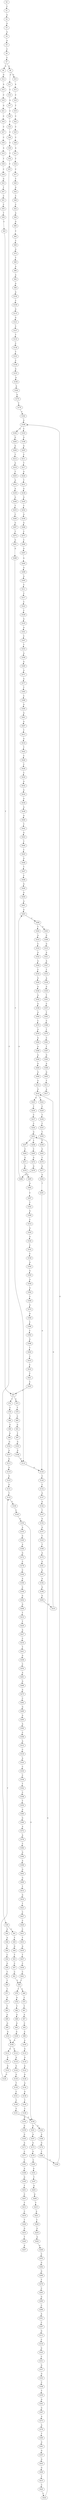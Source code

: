 strict digraph  {
	S0 -> S1 [ label = C ];
	S1 -> S2 [ label = A ];
	S2 -> S3 [ label = G ];
	S3 -> S4 [ label = A ];
	S4 -> S5 [ label = A ];
	S5 -> S6 [ label = C ];
	S6 -> S7 [ label = C ];
	S7 -> S8 [ label = A ];
	S7 -> S9 [ label = G ];
	S8 -> S10 [ label = G ];
	S8 -> S11 [ label = C ];
	S9 -> S12 [ label = G ];
	S10 -> S13 [ label = A ];
	S11 -> S14 [ label = C ];
	S12 -> S15 [ label = A ];
	S13 -> S16 [ label = C ];
	S14 -> S17 [ label = A ];
	S15 -> S18 [ label = C ];
	S16 -> S19 [ label = T ];
	S17 -> S20 [ label = C ];
	S18 -> S21 [ label = G ];
	S19 -> S22 [ label = C ];
	S20 -> S23 [ label = C ];
	S21 -> S24 [ label = C ];
	S22 -> S25 [ label = C ];
	S23 -> S26 [ label = C ];
	S24 -> S27 [ label = C ];
	S25 -> S28 [ label = C ];
	S26 -> S29 [ label = C ];
	S27 -> S30 [ label = C ];
	S28 -> S31 [ label = A ];
	S29 -> S32 [ label = T ];
	S30 -> S33 [ label = A ];
	S31 -> S34 [ label = T ];
	S32 -> S35 [ label = T ];
	S33 -> S36 [ label = T ];
	S34 -> S37 [ label = C ];
	S35 -> S38 [ label = C ];
	S36 -> S39 [ label = C ];
	S37 -> S40 [ label = T ];
	S38 -> S41 [ label = C ];
	S38 -> S42 [ label = G ];
	S39 -> S43 [ label = G ];
	S40 -> S44 [ label = G ];
	S41 -> S45 [ label = T ];
	S42 -> S46 [ label = A ];
	S43 -> S47 [ label = T ];
	S44 -> S48 [ label = C ];
	S45 -> S49 [ label = G ];
	S46 -> S50 [ label = T ];
	S47 -> S51 [ label = C ];
	S48 -> S52 [ label = C ];
	S49 -> S53 [ label = T ];
	S50 -> S54 [ label = C ];
	S51 -> S55 [ label = C ];
	S52 -> S56 [ label = A ];
	S53 -> S57 [ label = C ];
	S54 -> S58 [ label = G ];
	S55 -> S59 [ label = T ];
	S56 -> S60 [ label = G ];
	S57 -> S61 [ label = C ];
	S58 -> S62 [ label = T ];
	S59 -> S63 [ label = C ];
	S60 -> S64 [ label = T ];
	S61 -> S65 [ label = T ];
	S62 -> S66 [ label = T ];
	S63 -> S67 [ label = T ];
	S64 -> S68 [ label = C ];
	S65 -> S69 [ label = A ];
	S65 -> S70 [ label = T ];
	S66 -> S71 [ label = T ];
	S67 -> S72 [ label = T ];
	S67 -> S73 [ label = G ];
	S68 -> S74 [ label = G ];
	S69 -> S75 [ label = C ];
	S70 -> S76 [ label = G ];
	S71 -> S77 [ label = G ];
	S72 -> S78 [ label = C ];
	S73 -> S79 [ label = T ];
	S74 -> S80 [ label = T ];
	S75 -> S81 [ label = T ];
	S76 -> S82 [ label = T ];
	S77 -> S83 [ label = T ];
	S78 -> S84 [ label = T ];
	S79 -> S85 [ label = C ];
	S80 -> S86 [ label = A ];
	S81 -> S87 [ label = A ];
	S82 -> S88 [ label = A ];
	S83 -> S89 [ label = A ];
	S84 -> S90 [ label = C ];
	S85 -> S91 [ label = G ];
	S86 -> S92 [ label = A ];
	S87 -> S93 [ label = C ];
	S88 -> S94 [ label = G ];
	S89 -> S95 [ label = G ];
	S90 -> S96 [ label = G ];
	S91 -> S97 [ label = T ];
	S92 -> S98 [ label = G ];
	S93 -> S99 [ label = C ];
	S94 -> S100 [ label = G ];
	S95 -> S101 [ label = G ];
	S96 -> S102 [ label = G ];
	S97 -> S103 [ label = G ];
	S98 -> S104 [ label = A ];
	S99 -> S105 [ label = A ];
	S100 -> S106 [ label = A ];
	S101 -> S106 [ label = A ];
	S102 -> S107 [ label = A ];
	S103 -> S108 [ label = G ];
	S104 -> S109 [ label = C ];
	S105 -> S110 [ label = G ];
	S106 -> S111 [ label = G ];
	S106 -> S112 [ label = A ];
	S107 -> S113 [ label = G ];
	S108 -> S114 [ label = T ];
	S109 -> S115 [ label = G ];
	S110 -> S116 [ label = G ];
	S111 -> S117 [ label = A ];
	S112 -> S118 [ label = A ];
	S113 -> S119 [ label = A ];
	S114 -> S120 [ label = A ];
	S115 -> S121 [ label = G ];
	S116 -> S122 [ label = A ];
	S117 -> S123 [ label = G ];
	S118 -> S124 [ label = G ];
	S119 -> S125 [ label = G ];
	S120 -> S126 [ label = C ];
	S121 -> S127 [ label = C ];
	S122 -> S128 [ label = G ];
	S123 -> S129 [ label = G ];
	S124 -> S130 [ label = G ];
	S125 -> S131 [ label = G ];
	S126 -> S132 [ label = C ];
	S127 -> S133 [ label = T ];
	S128 -> S134 [ label = A ];
	S129 -> S135 [ label = T ];
	S130 -> S136 [ label = T ];
	S131 -> S135 [ label = T ];
	S132 -> S137 [ label = G ];
	S133 -> S138 [ label = C ];
	S134 -> S139 [ label = G ];
	S135 -> S140 [ label = C ];
	S136 -> S141 [ label = C ];
	S137 -> S142 [ label = G ];
	S138 -> S143 [ label = T ];
	S139 -> S144 [ label = T ];
	S140 -> S145 [ label = C ];
	S141 -> S146 [ label = C ];
	S142 -> S147 [ label = T ];
	S143 -> S148 [ label = C ];
	S144 -> S149 [ label = C ];
	S145 -> S150 [ label = C ];
	S146 -> S151 [ label = C ];
	S147 -> S152 [ label = G ];
	S148 -> S153 [ label = G ];
	S149 -> S154 [ label = A ];
	S150 -> S155 [ label = A ];
	S150 -> S156 [ label = G ];
	S151 -> S156 [ label = G ];
	S152 -> S157 [ label = G ];
	S153 -> S158 [ label = A ];
	S154 -> S159 [ label = G ];
	S155 -> S160 [ label = G ];
	S156 -> S161 [ label = G ];
	S156 -> S162 [ label = A ];
	S157 -> S163 [ label = T ];
	S158 -> S164 [ label = A ];
	S159 -> S165 [ label = G ];
	S160 -> S166 [ label = A ];
	S161 -> S167 [ label = A ];
	S162 -> S168 [ label = A ];
	S163 -> S169 [ label = T ];
	S164 -> S170 [ label = G ];
	S165 -> S171 [ label = A ];
	S166 -> S172 [ label = G ];
	S167 -> S173 [ label = G ];
	S168 -> S174 [ label = G ];
	S169 -> S175 [ label = A ];
	S170 -> S176 [ label = T ];
	S171 -> S177 [ label = C ];
	S172 -> S178 [ label = C ];
	S173 -> S179 [ label = G ];
	S174 -> S180 [ label = T ];
	S175 -> S181 [ label = G ];
	S176 -> S182 [ label = C ];
	S177 -> S183 [ label = C ];
	S178 -> S184 [ label = C ];
	S179 -> S185 [ label = C ];
	S180 -> S186 [ label = C ];
	S181 -> S187 [ label = A ];
	S182 -> S188 [ label = G ];
	S183 -> S189 [ label = A ];
	S184 -> S190 [ label = A ];
	S185 -> S191 [ label = G ];
	S186 -> S188 [ label = G ];
	S187 -> S192 [ label = A ];
	S188 -> S193 [ label = C ];
	S188 -> S194 [ label = A ];
	S189 -> S195 [ label = G ];
	S190 -> S196 [ label = C ];
	S191 -> S197 [ label = T ];
	S192 -> S198 [ label = G ];
	S193 -> S199 [ label = G ];
	S194 -> S200 [ label = G ];
	S195 -> S201 [ label = T ];
	S196 -> S202 [ label = G ];
	S197 -> S203 [ label = G ];
	S198 -> S204 [ label = G ];
	S199 -> S205 [ label = G ];
	S200 -> S206 [ label = G ];
	S201 -> S207 [ label = C ];
	S202 -> S208 [ label = G ];
	S203 -> S209 [ label = G ];
	S204 -> S210 [ label = G ];
	S205 -> S211 [ label = C ];
	S206 -> S212 [ label = T ];
	S207 -> S213 [ label = T ];
	S208 -> S214 [ label = T ];
	S209 -> S215 [ label = T ];
	S210 -> S216 [ label = G ];
	S211 -> S217 [ label = T ];
	S212 -> S218 [ label = A ];
	S213 -> S219 [ label = C ];
	S214 -> S220 [ label = T ];
	S215 -> S221 [ label = A ];
	S216 -> S222 [ label = T ];
	S216 -> S223 [ label = G ];
	S217 -> S224 [ label = A ];
	S218 -> S225 [ label = T ];
	S219 -> S226 [ label = T ];
	S220 -> S227 [ label = A ];
	S221 -> S228 [ label = T ];
	S222 -> S229 [ label = C ];
	S223 -> S230 [ label = T ];
	S224 -> S231 [ label = T ];
	S225 -> S232 [ label = A ];
	S226 -> S233 [ label = G ];
	S227 -> S234 [ label = C ];
	S228 -> S235 [ label = G ];
	S229 -> S236 [ label = T ];
	S230 -> S237 [ label = C ];
	S231 -> S238 [ label = A ];
	S232 -> S239 [ label = A ];
	S233 -> S240 [ label = T ];
	S234 -> S241 [ label = T ];
	S235 -> S242 [ label = A ];
	S236 -> S243 [ label = C ];
	S237 -> S244 [ label = C ];
	S238 -> S245 [ label = G ];
	S239 -> S246 [ label = G ];
	S240 -> S247 [ label = A ];
	S241 -> S248 [ label = G ];
	S242 -> S249 [ label = G ];
	S243 -> S250 [ label = T ];
	S244 -> S251 [ label = G ];
	S245 -> S252 [ label = T ];
	S246 -> S253 [ label = T ];
	S248 -> S254 [ label = C ];
	S249 -> S255 [ label = C ];
	S250 -> S256 [ label = C ];
	S251 -> S257 [ label = C ];
	S251 -> S258 [ label = T ];
	S252 -> S259 [ label = A ];
	S253 -> S260 [ label = C ];
	S254 -> S261 [ label = A ];
	S255 -> S262 [ label = G ];
	S256 -> S263 [ label = G ];
	S257 -> S264 [ label = C ];
	S258 -> S265 [ label = C ];
	S259 -> S266 [ label = G ];
	S260 -> S267 [ label = G ];
	S261 -> S268 [ label = G ];
	S262 -> S269 [ label = G ];
	S263 -> S270 [ label = T ];
	S264 -> S271 [ label = G ];
	S265 -> S272 [ label = G ];
	S266 -> S273 [ label = C ];
	S267 -> S274 [ label = T ];
	S268 -> S275 [ label = A ];
	S269 -> S276 [ label = T ];
	S270 -> S277 [ label = G ];
	S271 -> S278 [ label = G ];
	S272 -> S279 [ label = G ];
	S273 -> S280 [ label = C ];
	S274 -> S281 [ label = G ];
	S275 -> S282 [ label = C ];
	S276 -> S283 [ label = C ];
	S277 -> S284 [ label = G ];
	S278 -> S285 [ label = A ];
	S279 -> S286 [ label = A ];
	S280 -> S287 [ label = G ];
	S281 -> S288 [ label = G ];
	S282 -> S289 [ label = G ];
	S283 -> S290 [ label = G ];
	S284 -> S291 [ label = T ];
	S285 -> S292 [ label = A ];
	S286 -> S293 [ label = A ];
	S287 -> S294 [ label = A ];
	S288 -> S114 [ label = T ];
	S289 -> S295 [ label = G ];
	S290 -> S296 [ label = C ];
	S291 -> S120 [ label = A ];
	S292 -> S297 [ label = C ];
	S293 -> S298 [ label = C ];
	S294 -> S299 [ label = A ];
	S295 -> S300 [ label = A ];
	S296 -> S301 [ label = A ];
	S297 -> S302 [ label = T ];
	S298 -> S303 [ label = A ];
	S298 -> S304 [ label = T ];
	S299 -> S305 [ label = A ];
	S300 -> S306 [ label = C ];
	S301 -> S307 [ label = C ];
	S302 -> S308 [ label = G ];
	S303 -> S309 [ label = G ];
	S304 -> S310 [ label = A ];
	S305 -> S311 [ label = C ];
	S306 -> S312 [ label = A ];
	S307 -> S313 [ label = G ];
	S308 -> S314 [ label = C ];
	S309 -> S315 [ label = G ];
	S310 -> S316 [ label = C ];
	S311 -> S317 [ label = C ];
	S312 -> S318 [ label = C ];
	S313 -> S319 [ label = C ];
	S314 -> S320 [ label = A ];
	S315 -> S321 [ label = A ];
	S316 -> S322 [ label = A ];
	S317 -> S323 [ label = C ];
	S318 -> S324 [ label = A ];
	S319 -> S325 [ label = G ];
	S320 -> S326 [ label = A ];
	S321 -> S327 [ label = A ];
	S322 -> S328 [ label = A ];
	S323 -> S329 [ label = C ];
	S324 -> S330 [ label = C ];
	S325 -> S331 [ label = C ];
	S326 -> S332 [ label = C ];
	S327 -> S333 [ label = T ];
	S328 -> S334 [ label = C ];
	S329 -> S335 [ label = G ];
	S330 -> S336 [ label = C ];
	S331 -> S337 [ label = G ];
	S332 -> S338 [ label = C ];
	S333 -> S339 [ label = A ];
	S334 -> S340 [ label = G ];
	S335 -> S341 [ label = A ];
	S336 -> S342 [ label = T ];
	S337 -> S343 [ label = G ];
	S338 -> S344 [ label = A ];
	S339 -> S345 [ label = G ];
	S340 -> S346 [ label = A ];
	S341 -> S347 [ label = C ];
	S342 -> S348 [ label = C ];
	S343 -> S349 [ label = C ];
	S344 -> S350 [ label = G ];
	S345 -> S351 [ label = T ];
	S346 -> S352 [ label = A ];
	S347 -> S353 [ label = T ];
	S348 -> S354 [ label = T ];
	S349 -> S355 [ label = T ];
	S350 -> S356 [ label = A ];
	S351 -> S357 [ label = C ];
	S352 -> S358 [ label = A ];
	S353 -> S359 [ label = A ];
	S354 -> S360 [ label = A ];
	S355 -> S361 [ label = G ];
	S356 -> S362 [ label = A ];
	S357 -> S363 [ label = T ];
	S358 -> S364 [ label = A ];
	S359 -> S365 [ label = G ];
	S360 -> S366 [ label = G ];
	S361 -> S367 [ label = G ];
	S362 -> S368 [ label = C ];
	S363 -> S369 [ label = C ];
	S364 -> S370 [ label = C ];
	S365 -> S371 [ label = A ];
	S366 -> S372 [ label = A ];
	S367 -> S373 [ label = A ];
	S368 -> S374 [ label = A ];
	S369 -> S375 [ label = T ];
	S370 -> S376 [ label = A ];
	S371 -> S377 [ label = A ];
	S372 -> S378 [ label = A ];
	S373 -> S379 [ label = A ];
	S374 -> S380 [ label = G ];
	S375 -> S381 [ label = C ];
	S376 -> S382 [ label = G ];
	S377 -> S383 [ label = T ];
	S378 -> S384 [ label = C ];
	S379 -> S385 [ label = T ];
	S380 -> S386 [ label = C ];
	S381 -> S387 [ label = T ];
	S382 -> S388 [ label = A ];
	S383 -> S389 [ label = C ];
	S384 -> S390 [ label = G ];
	S385 -> S391 [ label = G ];
	S386 -> S392 [ label = C ];
	S387 -> S393 [ label = G ];
	S388 -> S394 [ label = A ];
	S389 -> S395 [ label = G ];
	S390 -> S396 [ label = A ];
	S391 -> S397 [ label = G ];
	S392 -> S398 [ label = G ];
	S393 -> S399 [ label = A ];
	S394 -> S400 [ label = G ];
	S395 -> S401 [ label = G ];
	S396 -> S402 [ label = G ];
	S397 -> S403 [ label = G ];
	S398 -> S404 [ label = T ];
	S399 -> S405 [ label = G ];
	S400 -> S406 [ label = G ];
	S401 -> S407 [ label = G ];
	S402 -> S408 [ label = G ];
	S403 -> S409 [ label = G ];
	S404 -> S410 [ label = C ];
	S405 -> S411 [ label = T ];
	S406 -> S412 [ label = G ];
	S407 -> S413 [ label = T ];
	S408 -> S414 [ label = T ];
	S409 -> S415 [ label = T ];
	S410 -> S416 [ label = C ];
	S411 -> S417 [ label = A ];
	S412 -> S216 [ label = G ];
	S413 -> S418 [ label = A ];
	S414 -> S419 [ label = G ];
	S415 -> S420 [ label = C ];
	S416 -> S421 [ label = T ];
	S418 -> S422 [ label = T ];
	S419 -> S423 [ label = T ];
	S420 -> S424 [ label = C ];
	S421 -> S425 [ label = C ];
	S422 -> S426 [ label = C ];
	S423 -> S427 [ label = C ];
	S424 -> S251 [ label = G ];
	S425 -> S67 [ label = T ];
	S426 -> S428 [ label = C ];
	S427 -> S429 [ label = C ];
	S428 -> S430 [ label = C ];
	S429 -> S431 [ label = C ];
	S430 -> S432 [ label = G ];
	S431 -> S433 [ label = T ];
	S432 -> S434 [ label = A ];
	S433 -> S435 [ label = G ];
	S434 -> S436 [ label = A ];
	S435 -> S437 [ label = T ];
	S436 -> S438 [ label = A ];
	S437 -> S439 [ label = C ];
	S438 -> S440 [ label = G ];
	S439 -> S441 [ label = C ];
	S440 -> S442 [ label = T ];
	S441 -> S65 [ label = T ];
	S442 -> S443 [ label = G ];
	S443 -> S444 [ label = T ];
	S444 -> S445 [ label = C ];
	S445 -> S446 [ label = G ];
	S446 -> S447 [ label = T ];
	S447 -> S448 [ label = C ];
	S448 -> S449 [ label = G ];
	S449 -> S450 [ label = G ];
	S450 -> S451 [ label = A ];
	S451 -> S293 [ label = A ];
}
